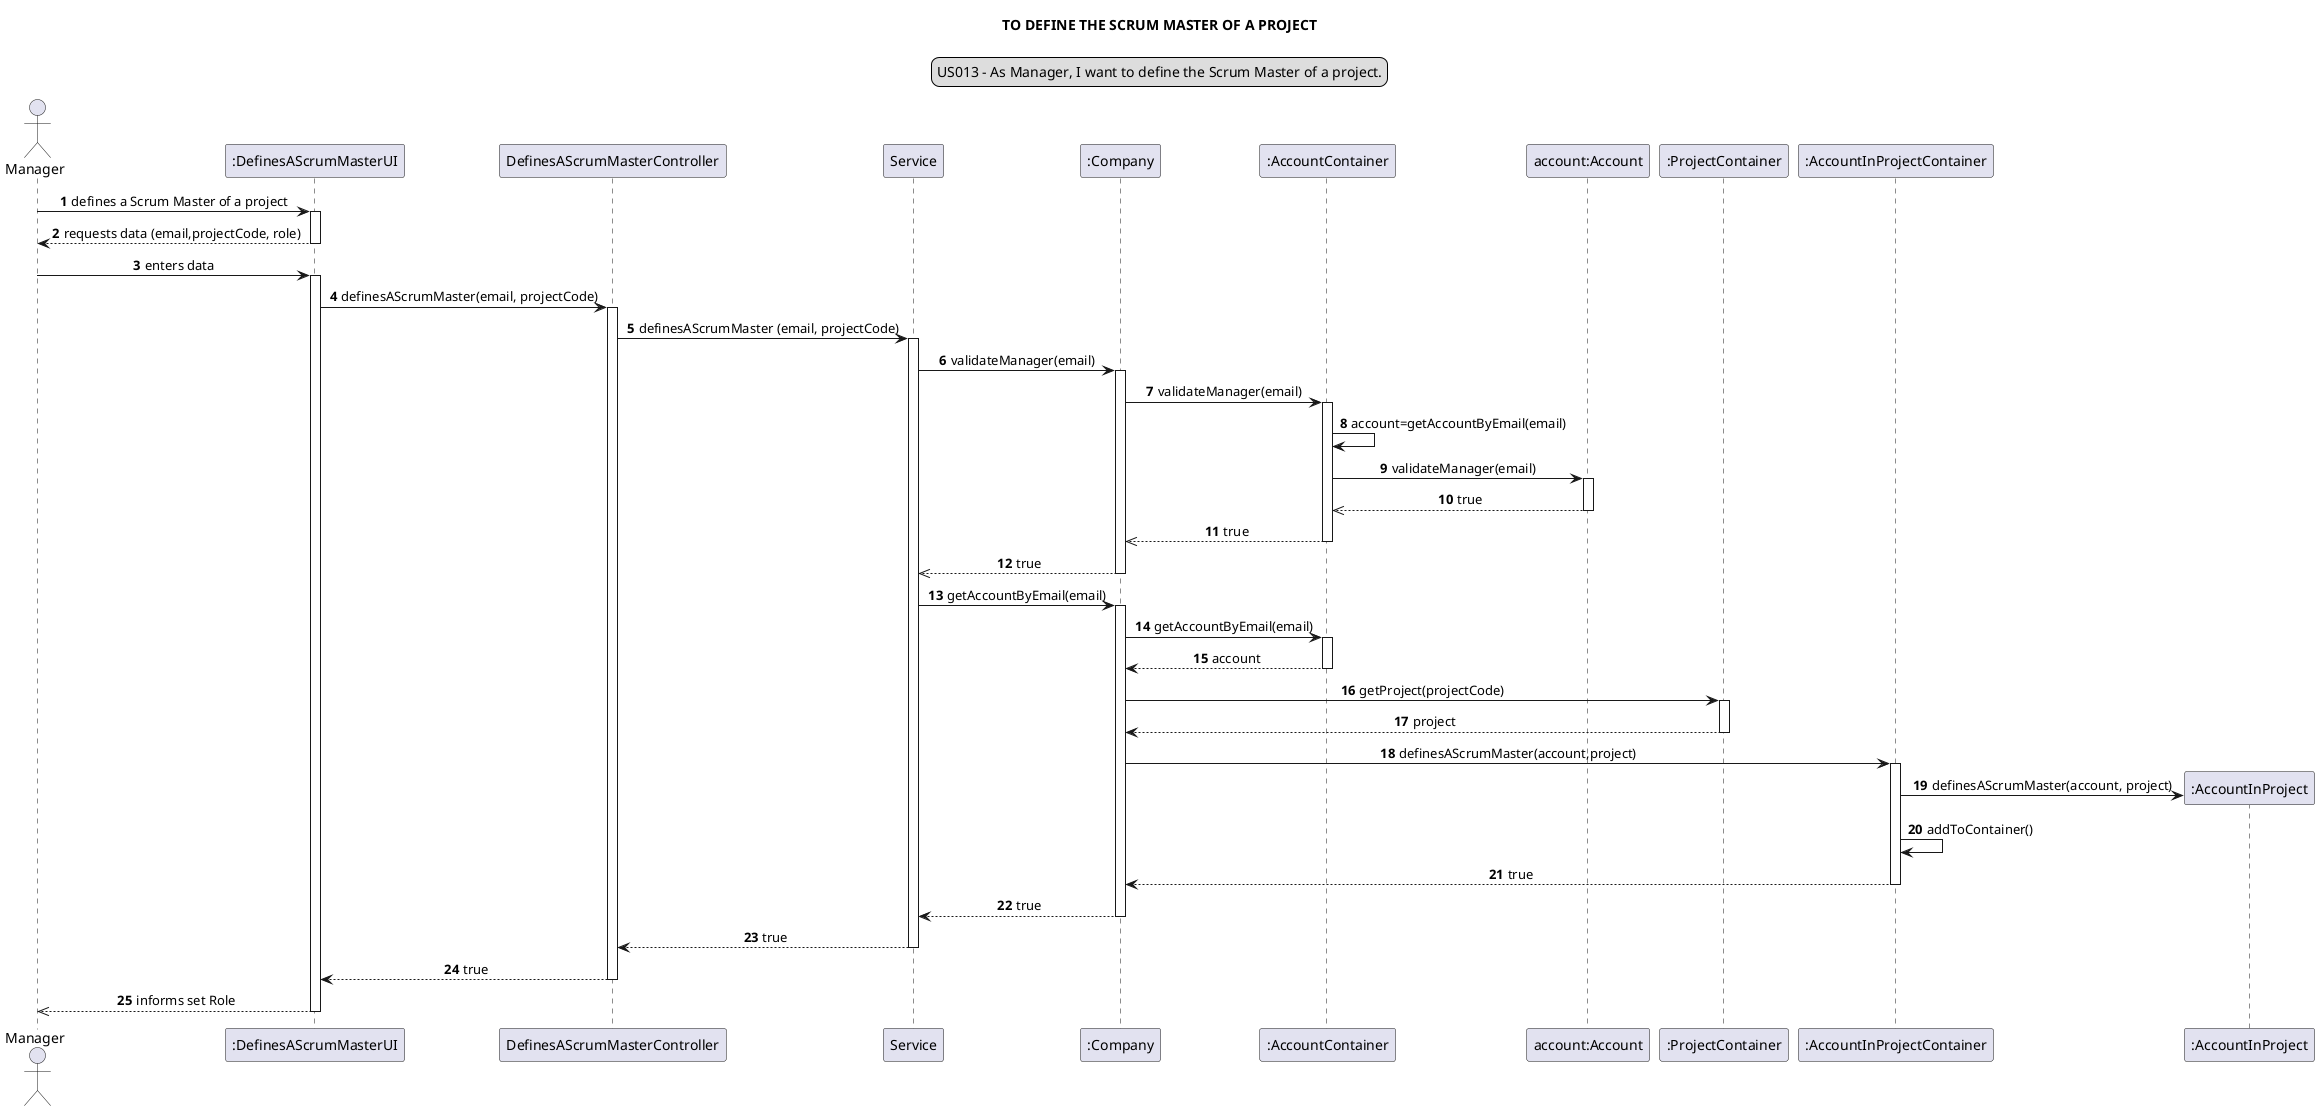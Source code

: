 

@startuml
'https://plantuml.com/class-diagram
skinparam sequenceMessageAlign center
title TO DEFINE THE SCRUM MASTER OF A PROJECT
legend top
US013 - As Manager, I want to define the Scrum Master of a project.
end legend
autonumber

actor Manager
participant ":DefinesAScrumMasterUI" as ui
participant "DefinesAScrumMasterController" as controller
participant "Service" as ser
participant ":Company" as company
participant ":AccountContainer" as ac
participant "account:Account" as a
participant ":ProjectContainer" as pcpcontainer
participant ":AccountInProjectContainer" as accinprojcont
participant ":AccountInProject" as accinproj


Manager -> ui:  defines a Scrum Master of a project
activate ui
Manager <-- ui:  requests data (email,projectCode, role)
deactivate ui
Manager -> ui:  enters data
activate ui
ui -> controller: definesAScrumMaster(email, projectCode)
activate controller
controller -> ser: definesAScrumMaster (email, projectCode)
activate ser
ser -> company: validateManager(email)
activate company
company -> ac: validateManager(email)
activate ac
ac -> ac: account=getAccountByEmail(email)
ac -> a: validateManager(email)
activate a
a -->> ac: true
deactivate a
ac -->> company: true
deactivate ac
company -->> ser: true
deactivate company
ser -> company: getAccountByEmail(email)
activate company
company -> ac: getAccountByEmail(email)
activate ac
company <-- ac: account
deactivate ac
company -> pcpcontainer: getProject(projectCode)
activate pcpcontainer
company <-- pcpcontainer: project
deactivate pcpcontainer
company -> accinprojcont: definesAScrumMaster(account,project)
activate accinprojcont
create accinproj
accinprojcont -> accinproj: definesAScrumMaster(account, project)
accinprojcont -> accinprojcont: addToContainer()
deactivate accinproj
accinprojcont --> company: true
deactivate accinprojcont
company --> ser : true
deactivate company
ser --> controller: true
deactivate ser
controller --> ui: true
deactivate controller
ui -->> Manager: informs set Role
deactivate ui
@enduml


